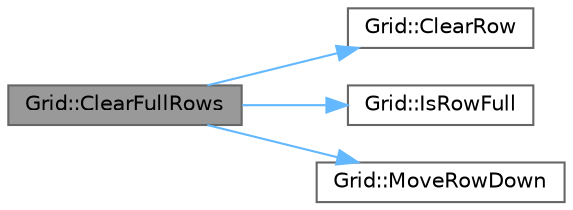 digraph "Grid::ClearFullRows"
{
 // INTERACTIVE_SVG=YES
 // LATEX_PDF_SIZE
  bgcolor="transparent";
  edge [fontname=Helvetica,fontsize=10,labelfontname=Helvetica,labelfontsize=10];
  node [fontname=Helvetica,fontsize=10,shape=box,height=0.2,width=0.4];
  rankdir="LR";
  Node1 [id="Node000001",label="Grid::ClearFullRows",height=0.2,width=0.4,color="gray40", fillcolor="grey60", style="filled", fontcolor="black",tooltip="Xóa các dòng đầy đủ trong lưới."];
  Node1 -> Node2 [id="edge1_Node000001_Node000002",color="steelblue1",style="solid",tooltip=" "];
  Node2 [id="Node000002",label="Grid::ClearRow",height=0.2,width=0.4,color="grey40", fillcolor="white", style="filled",URL="$class_grid.html#aadf6184adb95e753c0c846a23e906480",tooltip="Xóa toàn bộ khối trong dòng chỉ định."];
  Node1 -> Node3 [id="edge2_Node000001_Node000003",color="steelblue1",style="solid",tooltip=" "];
  Node3 [id="Node000003",label="Grid::IsRowFull",height=0.2,width=0.4,color="grey40", fillcolor="white", style="filled",URL="$class_grid.html#a9a4b14defdd6472db42bdeab612571ad",tooltip="Kiểm tra một dòng có đầy đủ khối hay không."];
  Node1 -> Node4 [id="edge3_Node000001_Node000004",color="steelblue1",style="solid",tooltip=" "];
  Node4 [id="Node000004",label="Grid::MoveRowDown",height=0.2,width=0.4,color="grey40", fillcolor="white", style="filled",URL="$class_grid.html#a77c171870d167ae7256b0d7a71775516",tooltip="Di chuyển dòng xuống dưới một số lượng dòng nhất định."];
}
